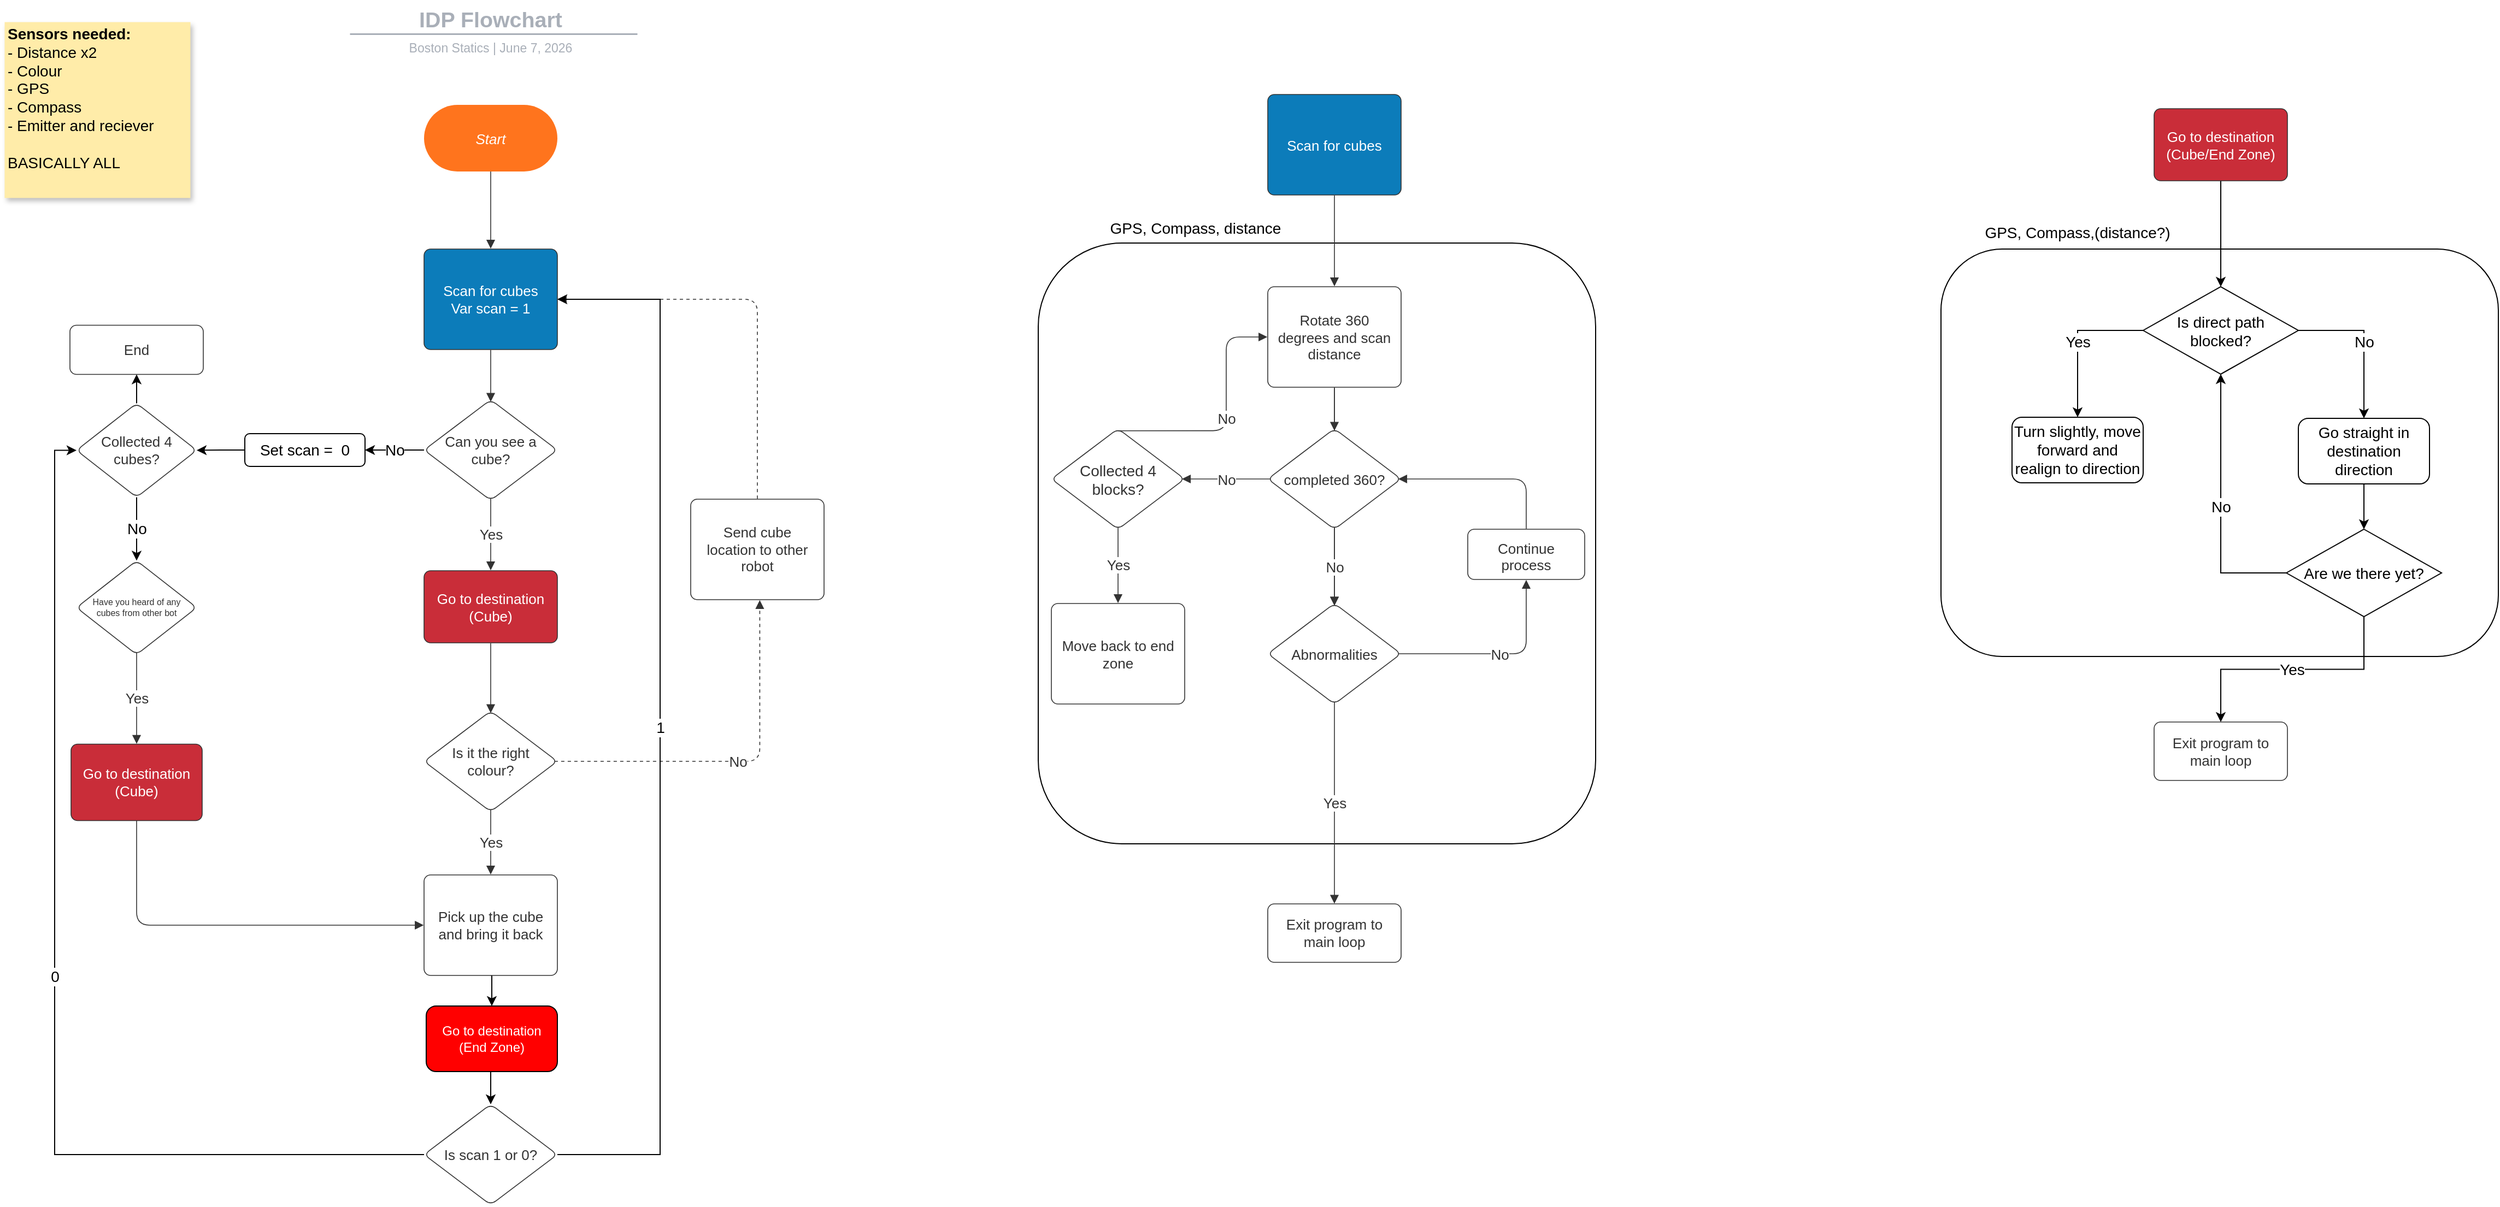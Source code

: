 <mxfile version="14.4.2" type="github">
  <diagram id="C5RBs43oDa-KdzZeNtuy" name="Page-1">
    <mxGraphModel dx="1577" dy="1103" grid="1" gridSize="10" guides="1" tooltips="1" connect="1" arrows="1" fold="1" page="1" pageScale="1" pageWidth="827" pageHeight="1169" math="0" shadow="0">
      <root>
        <mxCell id="WIyWlLk6GJQsqaUBKTNV-0" />
        <mxCell id="WIyWlLk6GJQsqaUBKTNV-1" parent="WIyWlLk6GJQsqaUBKTNV-0" />
        <mxCell id="dJJlxQguygPkiteVMr8E-66" value="" style="rounded=1;whiteSpace=wrap;html=1;fontSize=14;" parent="WIyWlLk6GJQsqaUBKTNV-1" vertex="1">
          <mxGeometry x="1812" y="257" width="510" height="373" as="geometry" />
        </mxCell>
        <mxCell id="dJJlxQguygPkiteVMr8E-60" value="" style="rounded=1;whiteSpace=wrap;html=1;fontSize=14;" parent="WIyWlLk6GJQsqaUBKTNV-1" vertex="1">
          <mxGeometry x="986" y="251.5" width="510" height="550" as="geometry" />
        </mxCell>
        <mxCell id="dJJlxQguygPkiteVMr8E-1" value="" style="group;dropTarget=0;" parent="WIyWlLk6GJQsqaUBKTNV-1" vertex="1">
          <mxGeometry x="165" y="30" width="640" height="45" as="geometry" />
        </mxCell>
        <UserObject label="IDP Flowchart" placeholders="1" lucidchartObjectId="SuaB0mNpY13K" id="dJJlxQguygPkiteVMr8E-2">
          <mxCell style="html=1;overflow=block;blockSpacing=1;whiteSpace=wrap;;whiteSpace=wrap;fontSize=19.7;fontColor=#a9afb8;fontStyle=1;align=center;spacingLeft=7;spacingRight=7;spacingTop=2;spacing=3;strokeOpacity=0;fillOpacity=0;rounded=1;absoluteArcSize=1;arcSize=12;fillColor=#ffffff;strokeWidth=1.5;" parent="dJJlxQguygPkiteVMr8E-1" vertex="1">
            <mxGeometry width="640" height="31" as="geometry" />
          </mxCell>
        </UserObject>
        <UserObject label="Boston Statics |  %date{mmmm d, yyyy}%" placeholders="1" lucidchartObjectId="SuaBzqFhpa1o" id="dJJlxQguygPkiteVMr8E-3">
          <mxCell style="html=1;overflow=block;blockSpacing=1;whiteSpace=wrap;;whiteSpace=wrap;fontSize=11.5;fontColor=#a9afb8;align=center;spacingLeft=7;spacingRight=7;spacingTop=2;spacing=3;strokeOpacity=0;fillOpacity=0;rounded=1;absoluteArcSize=1;arcSize=12;fillColor=#ffffff;strokeWidth=1.5;" parent="dJJlxQguygPkiteVMr8E-1" vertex="1">
            <mxGeometry y="31" width="640" height="14" as="geometry" />
          </mxCell>
        </UserObject>
        <UserObject label="" lucidchartObjectId="SuaBUnwJteK4" id="dJJlxQguygPkiteVMr8E-4">
          <mxCell style="html=1;jettySize=18;whiteSpace=wrap;fontSize=13;fontFamily=Helvetica;strokeColor=#a9afb8;strokeOpacity=100;strokeWidth=1.5;rounded=0;startArrow=none;;endArrow=none;;" parent="dJJlxQguygPkiteVMr8E-1" edge="1">
            <mxGeometry width="100" height="100" relative="1" as="geometry">
              <Array as="points" />
              <mxPoint x="191" y="30" as="sourcePoint" />
              <mxPoint x="454" y="30" as="targetPoint" />
            </mxGeometry>
          </mxCell>
        </UserObject>
        <UserObject label="Start" lucidchartObjectId="9NgdkFsleCgy" id="dJJlxQguygPkiteVMr8E-5">
          <mxCell style="html=1;overflow=block;blockSpacing=1;whiteSpace=wrap;rounded=1;arcSize=50;whiteSpace=wrap;fontSize=13;fontColor=#ffffff;fontStyle=2;spacing=3.8;strokeOpacity=0;fillOpacity=100;fillColor=#ff741d;strokeWidth=0.8;" parent="WIyWlLk6GJQsqaUBKTNV-1" vertex="1">
            <mxGeometry x="424" y="125" width="122" height="61" as="geometry" />
          </mxCell>
        </UserObject>
        <UserObject label="Scan for cubes&lt;br&gt;Var scan = 1" lucidchartObjectId="lOgdC.dZKNQT" id="dJJlxQguygPkiteVMr8E-6">
          <mxCell style="html=1;overflow=block;blockSpacing=1;whiteSpace=wrap;;whiteSpace=wrap;fontSize=13;fontColor=#ffffff;align=center;spacing=9;strokeColor=#333333;strokeOpacity=100;fillOpacity=100;rounded=1;absoluteArcSize=1;arcSize=12;fillColor=#0c7cba;strokeWidth=0.8;" parent="WIyWlLk6GJQsqaUBKTNV-1" vertex="1">
            <mxGeometry x="424" y="257" width="122" height="92" as="geometry" />
          </mxCell>
        </UserObject>
        <mxCell id="dJJlxQguygPkiteVMr8E-88" value="No" style="edgeStyle=orthogonalEdgeStyle;rounded=0;orthogonalLoop=1;jettySize=auto;html=1;exitX=0;exitY=0.5;exitDx=0;exitDy=0;entryX=1;entryY=0.5;entryDx=0;entryDy=0;fontSize=14;" parent="WIyWlLk6GJQsqaUBKTNV-1" source="dJJlxQguygPkiteVMr8E-7" target="dJJlxQguygPkiteVMr8E-86" edge="1">
          <mxGeometry relative="1" as="geometry" />
        </mxCell>
        <UserObject label="Can you see a cube?" lucidchartObjectId="zOgdpUxYtKY-" id="dJJlxQguygPkiteVMr8E-7">
          <mxCell style="html=1;overflow=block;blockSpacing=1;whiteSpace=wrap;rhombus;whiteSpace=wrap;fontSize=13;fontColor=#333333;align=center;spacing=3.8;strokeColor=#333333;strokeOpacity=100;fillOpacity=100;rounded=1;absoluteArcSize=1;arcSize=12;fillColor=#ffffff;strokeWidth=0.8;" parent="WIyWlLk6GJQsqaUBKTNV-1" vertex="1">
            <mxGeometry x="424" y="395" width="122" height="92" as="geometry" />
          </mxCell>
        </UserObject>
        <UserObject label="" lucidchartObjectId="IOgdlrfkNPIS" id="dJJlxQguygPkiteVMr8E-8">
          <mxCell style="html=1;jettySize=18;whiteSpace=wrap;fontSize=13;strokeColor=#333333;strokeOpacity=100;strokeWidth=0.8;rounded=1;arcSize=24;edgeStyle=orthogonalEdgeStyle;startArrow=none;;endArrow=block;endFill=1;;exitX=0.5;exitY=1.004;exitPerimeter=0;entryX=0.5;entryY=0.02;entryPerimeter=0;" parent="WIyWlLk6GJQsqaUBKTNV-1" source="dJJlxQguygPkiteVMr8E-6" target="dJJlxQguygPkiteVMr8E-7" edge="1">
            <mxGeometry width="100" height="100" relative="1" as="geometry">
              <Array as="points" />
            </mxGeometry>
          </mxCell>
        </UserObject>
        <UserObject label="End" lucidchartObjectId="LOgdOnnir~PV" id="dJJlxQguygPkiteVMr8E-9">
          <mxCell style="html=1;overflow=block;blockSpacing=1;whiteSpace=wrap;;whiteSpace=wrap;fontSize=13;fontColor=#333333;align=center;spacing=9;strokeColor=#333333;strokeOpacity=100;fillOpacity=100;rounded=1;absoluteArcSize=1;arcSize=12;fillColor=#ffffff;strokeWidth=0.8;" parent="WIyWlLk6GJQsqaUBKTNV-1" vertex="1">
            <mxGeometry x="100" y="326.75" width="122" height="45" as="geometry" />
          </mxCell>
        </UserObject>
        <UserObject label="Go to destination&lt;br&gt;(Cube)" lucidchartObjectId="1Ogd5eo7ZWg~" id="dJJlxQguygPkiteVMr8E-10">
          <mxCell style="html=1;overflow=block;blockSpacing=1;whiteSpace=wrap;;whiteSpace=wrap;fontSize=13;fontColor=#ffffff;align=center;spacing=9;strokeColor=#333333;strokeOpacity=100;fillOpacity=100;rounded=1;absoluteArcSize=1;arcSize=12;fillColor=#c92d39;strokeWidth=0.8;" parent="WIyWlLk6GJQsqaUBKTNV-1" vertex="1">
            <mxGeometry x="424" y="551.5" width="122" height="66" as="geometry" />
          </mxCell>
        </UserObject>
        <UserObject label="" lucidchartObjectId="9Ogd3tKeuUNf" id="dJJlxQguygPkiteVMr8E-11">
          <mxCell style="html=1;jettySize=18;whiteSpace=wrap;fontSize=13;fontColor=#333333;align=center;strokeColor=#333333;strokeOpacity=100;strokeWidth=0.8;rounded=1;arcSize=24;edgeStyle=orthogonalEdgeStyle;startArrow=none;;endArrow=block;endFill=1;;exitX=0.5;exitY=0.98;exitPerimeter=0;entryX=0.5;entryY=-0.006;entryPerimeter=0;" parent="WIyWlLk6GJQsqaUBKTNV-1" source="dJJlxQguygPkiteVMr8E-7" target="dJJlxQguygPkiteVMr8E-10" edge="1">
            <mxGeometry width="100" height="100" relative="1" as="geometry">
              <Array as="points" />
            </mxGeometry>
          </mxCell>
        </UserObject>
        <mxCell id="dJJlxQguygPkiteVMr8E-12" value="Yes" style="text;html=1;resizable=0;labelBackgroundColor=#ffffff;align=center;verticalAlign=middle;fontColor=#333333;;fontSize=13;" parent="dJJlxQguygPkiteVMr8E-11" vertex="1">
          <mxGeometry relative="1" as="geometry" />
        </mxCell>
        <UserObject label="Is it the right colour?" lucidchartObjectId="hPgdZzu7KEvy" id="dJJlxQguygPkiteVMr8E-13">
          <mxCell style="html=1;overflow=block;blockSpacing=1;whiteSpace=wrap;rhombus;whiteSpace=wrap;fontSize=13;fontColor=#333333;align=center;spacing=3.8;strokeColor=#333333;strokeOpacity=100;fillOpacity=100;rounded=1;absoluteArcSize=1;arcSize=12;fillColor=#ffffff;strokeWidth=0.8;" parent="WIyWlLk6GJQsqaUBKTNV-1" vertex="1">
            <mxGeometry x="424" y="680" width="122" height="92" as="geometry" />
          </mxCell>
        </UserObject>
        <UserObject label="" lucidchartObjectId="rPgdiyTj-ObY" id="dJJlxQguygPkiteVMr8E-14">
          <mxCell style="html=1;jettySize=18;whiteSpace=wrap;fontSize=13;strokeColor=#333333;strokeOpacity=100;strokeWidth=0.8;rounded=1;arcSize=24;edgeStyle=orthogonalEdgeStyle;startArrow=none;;endArrow=block;endFill=1;;exitX=0.5;exitY=1.006;exitPerimeter=0;entryX=0.5;entryY=0.02;entryPerimeter=0;" parent="WIyWlLk6GJQsqaUBKTNV-1" source="dJJlxQguygPkiteVMr8E-10" target="dJJlxQguygPkiteVMr8E-13" edge="1">
            <mxGeometry width="100" height="100" relative="1" as="geometry">
              <Array as="points" />
            </mxGeometry>
          </mxCell>
        </UserObject>
        <mxCell id="SdWHuPdAplGtI9XO5vYC-1" style="edgeStyle=orthogonalEdgeStyle;rounded=0;orthogonalLoop=1;jettySize=auto;html=1;exitX=0.5;exitY=1;exitDx=0;exitDy=0;entryX=0.5;entryY=0;entryDx=0;entryDy=0;fontColor=#FFFFFF;" edge="1" parent="WIyWlLk6GJQsqaUBKTNV-1" source="dJJlxQguygPkiteVMr8E-15" target="SdWHuPdAplGtI9XO5vYC-0">
          <mxGeometry relative="1" as="geometry" />
        </mxCell>
        <UserObject label="Pick up the cube and bring it back" lucidchartObjectId="yPgdUPQKCwhs" id="dJJlxQguygPkiteVMr8E-15">
          <mxCell style="html=1;overflow=block;blockSpacing=1;whiteSpace=wrap;;whiteSpace=wrap;fontSize=13;fontColor=#333333;align=center;spacing=9;strokeColor=#333333;strokeOpacity=100;fillOpacity=100;rounded=1;absoluteArcSize=1;arcSize=12;fillColor=#ffffff;strokeWidth=0.8;" parent="WIyWlLk6GJQsqaUBKTNV-1" vertex="1">
            <mxGeometry x="424" y="830" width="122" height="92" as="geometry" />
          </mxCell>
        </UserObject>
        <UserObject label="" lucidchartObjectId="FPgdR2r9awXG" id="dJJlxQguygPkiteVMr8E-16">
          <mxCell style="html=1;jettySize=18;whiteSpace=wrap;fontSize=13;fontColor=#333333;align=center;strokeColor=#333333;strokeOpacity=100;strokeWidth=0.8;rounded=1;arcSize=24;edgeStyle=orthogonalEdgeStyle;startArrow=none;;endArrow=block;endFill=1;;exitX=0.5;exitY=0.98;exitPerimeter=0;entryX=0.5;entryY=-0.004;entryPerimeter=0;" parent="WIyWlLk6GJQsqaUBKTNV-1" source="dJJlxQguygPkiteVMr8E-13" target="dJJlxQguygPkiteVMr8E-15" edge="1">
            <mxGeometry width="100" height="100" relative="1" as="geometry">
              <Array as="points" />
            </mxGeometry>
          </mxCell>
        </UserObject>
        <mxCell id="dJJlxQguygPkiteVMr8E-17" value="Yes" style="text;html=1;resizable=0;labelBackgroundColor=#ffffff;align=center;verticalAlign=middle;fontColor=#333333;;fontSize=13;" parent="dJJlxQguygPkiteVMr8E-16" vertex="1">
          <mxGeometry relative="1" as="geometry" />
        </mxCell>
        <UserObject label="" lucidchartObjectId="NPgdzGTEmcRD" id="dJJlxQguygPkiteVMr8E-18">
          <mxCell style="html=1;jettySize=18;whiteSpace=wrap;fontSize=13;strokeColor=#333333;strokeOpacity=100;strokeWidth=0.8;rounded=1;arcSize=24;edgeStyle=orthogonalEdgeStyle;startArrow=none;;endArrow=block;endFill=1;;exitX=0.5;exitY=1;exitPerimeter=0;entryX=0.5;entryY=-0.004;entryPerimeter=0;" parent="WIyWlLk6GJQsqaUBKTNV-1" source="dJJlxQguygPkiteVMr8E-5" target="dJJlxQguygPkiteVMr8E-6" edge="1">
            <mxGeometry width="100" height="100" relative="1" as="geometry">
              <Array as="points" />
            </mxGeometry>
          </mxCell>
        </UserObject>
        <UserObject label="Send cube location to other robot" lucidchartObjectId="F5qdEPKmY6vF" id="dJJlxQguygPkiteVMr8E-19">
          <mxCell style="html=1;overflow=block;blockSpacing=1;whiteSpace=wrap;;whiteSpace=wrap;fontSize=13;fontColor=#333333;align=center;spacing=9;strokeColor=#333333;strokeOpacity=100;fillOpacity=100;rounded=1;absoluteArcSize=1;arcSize=12;fillColor=#ffffff;strokeWidth=0.8;" parent="WIyWlLk6GJQsqaUBKTNV-1" vertex="1">
            <mxGeometry x="668" y="486" width="122" height="92" as="geometry" />
          </mxCell>
        </UserObject>
        <UserObject label="" lucidchartObjectId="85qdVLr7FTMq" id="dJJlxQguygPkiteVMr8E-20">
          <mxCell style="html=1;jettySize=18;whiteSpace=wrap;fontSize=13;strokeColor=#333333;strokeOpacity=100;dashed=1;fixDash=1;strokeWidth=0.8;rounded=1;arcSize=24;edgeStyle=orthogonalEdgeStyle;startArrow=none;;endArrow=block;endFill=1;;exitX=0.5;exitY=-0.004;exitPerimeter=0;entryX=1.003;entryY=0.5;entryPerimeter=0;" parent="WIyWlLk6GJQsqaUBKTNV-1" source="dJJlxQguygPkiteVMr8E-19" target="dJJlxQguygPkiteVMr8E-6" edge="1">
            <mxGeometry width="100" height="100" relative="1" as="geometry">
              <Array as="points" />
            </mxGeometry>
          </mxCell>
        </UserObject>
        <UserObject label="Scan for cubes" lucidchartObjectId="p7Rdc7oSih_Y" id="dJJlxQguygPkiteVMr8E-21">
          <mxCell style="html=1;overflow=block;blockSpacing=1;whiteSpace=wrap;;whiteSpace=wrap;fontSize=13;fontColor=#ffffff;align=center;spacing=9;strokeColor=#333333;strokeOpacity=100;fillOpacity=100;rounded=1;absoluteArcSize=1;arcSize=12;fillColor=#0c7cba;strokeWidth=0.8;" parent="WIyWlLk6GJQsqaUBKTNV-1" vertex="1">
            <mxGeometry x="1196" y="115.5" width="122" height="92" as="geometry" />
          </mxCell>
        </UserObject>
        <UserObject label="" lucidchartObjectId="T7RdyLbdhUTY" id="dJJlxQguygPkiteVMr8E-22">
          <mxCell style="html=1;jettySize=18;whiteSpace=wrap;fontSize=13;strokeColor=#333333;strokeOpacity=100;strokeWidth=0.8;rounded=1;arcSize=24;edgeStyle=orthogonalEdgeStyle;startArrow=none;;endArrow=block;endFill=1;;exitX=0.5;exitY=1.004;exitPerimeter=0;entryX=0.5;entryY=-0.004;entryPerimeter=0;" parent="WIyWlLk6GJQsqaUBKTNV-1" source="dJJlxQguygPkiteVMr8E-21" target="dJJlxQguygPkiteVMr8E-23" edge="1">
            <mxGeometry width="100" height="100" relative="1" as="geometry">
              <Array as="points" />
            </mxGeometry>
          </mxCell>
        </UserObject>
        <UserObject label="Rotate 360 degrees and scan distance" lucidchartObjectId="Y7RdSmHRw8ej" id="dJJlxQguygPkiteVMr8E-23">
          <mxCell style="html=1;overflow=block;blockSpacing=1;whiteSpace=wrap;;whiteSpace=wrap;fontSize=13;fontColor=#333333;align=center;spacing=9;strokeColor=#333333;strokeOpacity=100;fillOpacity=100;rounded=1;absoluteArcSize=1;arcSize=12;fillColor=#ffffff;strokeWidth=0.8;" parent="WIyWlLk6GJQsqaUBKTNV-1" vertex="1">
            <mxGeometry x="1196" y="291.5" width="122" height="92" as="geometry" />
          </mxCell>
        </UserObject>
        <UserObject label="" lucidchartObjectId="M9Rd~hsUxQXQ" id="dJJlxQguygPkiteVMr8E-24">
          <mxCell style="html=1;jettySize=18;whiteSpace=wrap;fontSize=13;strokeColor=#333333;strokeOpacity=100;strokeWidth=0.8;rounded=1;arcSize=24;edgeStyle=orthogonalEdgeStyle;startArrow=none;;endArrow=block;endFill=1;;exitX=0.5;exitY=1.004;exitPerimeter=0;entryX=0.5;entryY=0.02;entryPerimeter=0;" parent="WIyWlLk6GJQsqaUBKTNV-1" source="dJJlxQguygPkiteVMr8E-23" target="dJJlxQguygPkiteVMr8E-25" edge="1">
            <mxGeometry width="100" height="100" relative="1" as="geometry">
              <Array as="points" />
            </mxGeometry>
          </mxCell>
        </UserObject>
        <UserObject label="Abnormalities" lucidchartObjectId="N9Rdzvl6SbBw" id="dJJlxQguygPkiteVMr8E-25">
          <mxCell style="html=1;overflow=block;blockSpacing=1;whiteSpace=wrap;rhombus;whiteSpace=wrap;fontSize=13;fontColor=#333333;align=center;spacing=3.8;strokeColor=#333333;strokeOpacity=100;fillOpacity=100;rounded=1;absoluteArcSize=1;arcSize=12;fillColor=#ffffff;strokeWidth=0.8;" parent="WIyWlLk6GJQsqaUBKTNV-1" vertex="1">
            <mxGeometry x="1196" y="581.5" width="122" height="92" as="geometry" />
          </mxCell>
        </UserObject>
        <UserObject label="" lucidchartObjectId="j-RdCNG.Rt1u" id="dJJlxQguygPkiteVMr8E-26">
          <mxCell style="html=1;jettySize=18;whiteSpace=wrap;fontSize=13;fontColor=#333333;align=center;strokeColor=#333333;strokeOpacity=100;strokeWidth=0.8;rounded=1;arcSize=24;edgeStyle=orthogonalEdgeStyle;startArrow=none;;endArrow=block;endFill=1;;exitX=0.5;exitY=0.98;exitPerimeter=0;entryX=0.5;entryY=-0.004;entryPerimeter=0;" parent="WIyWlLk6GJQsqaUBKTNV-1" source="dJJlxQguygPkiteVMr8E-25" target="dJJlxQguygPkiteVMr8E-28" edge="1">
            <mxGeometry width="100" height="100" relative="1" as="geometry">
              <Array as="points" />
            </mxGeometry>
          </mxCell>
        </UserObject>
        <mxCell id="dJJlxQguygPkiteVMr8E-27" value="Yes" style="text;html=1;resizable=0;labelBackgroundColor=#ffffff;align=center;verticalAlign=middle;fontColor=#333333;;fontSize=13;" parent="dJJlxQguygPkiteVMr8E-26" vertex="1">
          <mxGeometry relative="1" as="geometry" />
        </mxCell>
        <UserObject label="Exit program to main loop" lucidchartObjectId="k-RdoiUV6bm8" id="dJJlxQguygPkiteVMr8E-28">
          <mxCell style="html=1;overflow=block;blockSpacing=1;whiteSpace=wrap;;whiteSpace=wrap;fontSize=13;fontColor=#333333;align=center;spacing=9;strokeColor=#333333;strokeOpacity=100;fillOpacity=100;rounded=1;absoluteArcSize=1;arcSize=12;fillColor=#ffffff;strokeWidth=0.8;" parent="WIyWlLk6GJQsqaUBKTNV-1" vertex="1">
            <mxGeometry x="1196" y="856.5" width="122" height="53.5" as="geometry" />
          </mxCell>
        </UserObject>
        <UserObject label="" lucidchartObjectId="neSd__aTtq_3" id="dJJlxQguygPkiteVMr8E-29">
          <mxCell style="html=1;jettySize=18;whiteSpace=wrap;fontSize=13;strokeColor=#333333;strokeOpacity=100;strokeWidth=0.8;rounded=1;arcSize=24;edgeStyle=orthogonalEdgeStyle;startArrow=none;;endArrow=block;endFill=1;;exitX=0.5;exitY=1.004;exitPerimeter=0;entryX=0.5;entryY=0.02;entryPerimeter=0;" parent="WIyWlLk6GJQsqaUBKTNV-1" source="dJJlxQguygPkiteVMr8E-23" target="dJJlxQguygPkiteVMr8E-30" edge="1">
            <mxGeometry width="100" height="100" relative="1" as="geometry">
              <Array as="points" />
            </mxGeometry>
          </mxCell>
        </UserObject>
        <UserObject label="completed 360?" lucidchartObjectId="oeSdA65h3JqT" id="dJJlxQguygPkiteVMr8E-30">
          <mxCell style="html=1;overflow=block;blockSpacing=1;whiteSpace=wrap;rhombus;whiteSpace=wrap;fontSize=13;fontColor=#333333;align=center;spacing=3.8;strokeColor=#333333;strokeOpacity=100;fillOpacity=100;rounded=1;absoluteArcSize=1;arcSize=12;fillColor=#ffffff;strokeWidth=0.8;" parent="WIyWlLk6GJQsqaUBKTNV-1" vertex="1">
            <mxGeometry x="1196" y="421.5" width="122" height="92" as="geometry" />
          </mxCell>
        </UserObject>
        <UserObject label="" lucidchartObjectId="ZeSdDQA0-AUj" id="dJJlxQguygPkiteVMr8E-31">
          <mxCell style="html=1;jettySize=18;whiteSpace=wrap;fontSize=13;fontColor=#333333;align=center;strokeColor=#333333;strokeOpacity=100;strokeWidth=0.8;rounded=1;arcSize=24;edgeStyle=orthogonalEdgeStyle;startArrow=none;;endArrow=block;endFill=1;;exitX=0.5;exitY=0.98;exitPerimeter=0;" parent="WIyWlLk6GJQsqaUBKTNV-1" source="dJJlxQguygPkiteVMr8E-30" edge="1">
            <mxGeometry width="100" height="100" relative="1" as="geometry">
              <Array as="points" />
              <mxPoint x="1257" y="583.5" as="targetPoint" />
            </mxGeometry>
          </mxCell>
        </UserObject>
        <mxCell id="dJJlxQguygPkiteVMr8E-32" value="No" style="text;html=1;resizable=0;labelBackgroundColor=#ffffff;align=center;verticalAlign=middle;fontColor=#333333;;fontSize=13;" parent="dJJlxQguygPkiteVMr8E-31" vertex="1">
          <mxGeometry relative="1" as="geometry" />
        </mxCell>
        <UserObject label="" lucidchartObjectId="XfSd8aX7n.cI" id="dJJlxQguygPkiteVMr8E-33">
          <mxCell style="html=1;jettySize=18;whiteSpace=wrap;fontSize=13;fontColor=#333333;align=center;strokeColor=#333333;strokeOpacity=100;strokeWidth=0.8;rounded=1;arcSize=24;edgeStyle=orthogonalEdgeStyle;startArrow=none;;endArrow=block;endFill=1;;exitX=0.021;exitY=0.5;exitPerimeter=0;entryX=0.979;entryY=0.5;entryPerimeter=0;" parent="WIyWlLk6GJQsqaUBKTNV-1" source="dJJlxQguygPkiteVMr8E-30" target="dJJlxQguygPkiteVMr8E-35" edge="1">
            <mxGeometry width="100" height="100" relative="1" as="geometry">
              <Array as="points" />
            </mxGeometry>
          </mxCell>
        </UserObject>
        <mxCell id="dJJlxQguygPkiteVMr8E-34" value="No" style="text;html=1;resizable=0;labelBackgroundColor=#ffffff;align=center;verticalAlign=middle;fontColor=#333333;;fontSize=13;" parent="dJJlxQguygPkiteVMr8E-33" vertex="1">
          <mxGeometry relative="1" as="geometry" />
        </mxCell>
        <UserObject label="Collected 4 blocks?" lucidchartObjectId="7fSdNaG_dBtg" id="dJJlxQguygPkiteVMr8E-35">
          <mxCell style="html=1;overflow=block;blockSpacing=1;whiteSpace=wrap;rhombus;whiteSpace=wrap;fontSize=14;fontColor=#333333;align=center;spacing=3.8;strokeColor=#333333;strokeOpacity=100;fillOpacity=100;rounded=1;absoluteArcSize=1;arcSize=12;fillColor=#ffffff;strokeWidth=0.8;" parent="WIyWlLk6GJQsqaUBKTNV-1" vertex="1">
            <mxGeometry x="998" y="421.5" width="122" height="92" as="geometry" />
          </mxCell>
        </UserObject>
        <UserObject label="" lucidchartObjectId="khSdvIFYvgPG" id="dJJlxQguygPkiteVMr8E-36">
          <mxCell style="html=1;jettySize=18;whiteSpace=wrap;fontSize=13;fontColor=#333333;align=center;strokeColor=#333333;strokeOpacity=100;strokeWidth=0.8;rounded=1;arcSize=24;edgeStyle=orthogonalEdgeStyle;startArrow=none;;endArrow=block;endFill=1;;exitX=0.5;exitY=0.98;exitPerimeter=0;entryX=0.5;entryY=-0.004;entryPerimeter=0;" parent="WIyWlLk6GJQsqaUBKTNV-1" source="dJJlxQguygPkiteVMr8E-35" target="dJJlxQguygPkiteVMr8E-38" edge="1">
            <mxGeometry width="100" height="100" relative="1" as="geometry">
              <Array as="points" />
            </mxGeometry>
          </mxCell>
        </UserObject>
        <mxCell id="dJJlxQguygPkiteVMr8E-37" value="Yes" style="text;html=1;resizable=0;labelBackgroundColor=#ffffff;align=center;verticalAlign=middle;fontColor=#333333;;fontSize=13;" parent="dJJlxQguygPkiteVMr8E-36" vertex="1">
          <mxGeometry relative="1" as="geometry" />
        </mxCell>
        <UserObject label="Move back to end zone" lucidchartObjectId="lhSdjDEG9UAW" id="dJJlxQguygPkiteVMr8E-38">
          <mxCell style="html=1;overflow=block;blockSpacing=1;whiteSpace=wrap;;whiteSpace=wrap;fontSize=13;fontColor=#333333;align=center;spacing=9;strokeColor=#333333;strokeOpacity=100;fillOpacity=100;rounded=1;absoluteArcSize=1;arcSize=12;fillColor=#ffffff;strokeWidth=0.8;" parent="WIyWlLk6GJQsqaUBKTNV-1" vertex="1">
            <mxGeometry x="998" y="581.5" width="122" height="92" as="geometry" />
          </mxCell>
        </UserObject>
        <UserObject label="" lucidchartObjectId="IhSdvdIhIhkG" id="dJJlxQguygPkiteVMr8E-39">
          <mxCell style="html=1;jettySize=18;whiteSpace=wrap;fontSize=13;fontColor=#333333;align=center;strokeColor=#333333;strokeOpacity=100;strokeWidth=0.8;rounded=1;arcSize=24;edgeStyle=orthogonalEdgeStyle;startArrow=none;;endArrow=block;endFill=1;;exitX=0.5;exitY=0.02;exitPerimeter=0;entryX=-0.003;entryY=0.5;entryPerimeter=0;" parent="WIyWlLk6GJQsqaUBKTNV-1" source="dJJlxQguygPkiteVMr8E-35" target="dJJlxQguygPkiteVMr8E-23" edge="1">
            <mxGeometry width="100" height="100" relative="1" as="geometry">
              <Array as="points" />
            </mxGeometry>
          </mxCell>
        </UserObject>
        <mxCell id="dJJlxQguygPkiteVMr8E-40" value="No" style="text;html=1;resizable=0;labelBackgroundColor=#ffffff;align=center;verticalAlign=middle;fontColor=#333333;;fontSize=13;" parent="dJJlxQguygPkiteVMr8E-39" vertex="1">
          <mxGeometry relative="1" as="geometry" />
        </mxCell>
        <UserObject label="" lucidchartObjectId="miSdMR8kxPeC" id="dJJlxQguygPkiteVMr8E-41">
          <mxCell style="html=1;jettySize=18;whiteSpace=wrap;fontSize=13;fontColor=#333333;align=center;strokeColor=#333333;strokeOpacity=100;strokeWidth=0.8;rounded=1;arcSize=24;edgeStyle=orthogonalEdgeStyle;startArrow=none;;endArrow=block;endFill=1;;exitX=0.979;exitY=0.5;exitPerimeter=0;entryX=0.5;entryY=1.008;entryPerimeter=0;" parent="WIyWlLk6GJQsqaUBKTNV-1" source="dJJlxQguygPkiteVMr8E-25" target="dJJlxQguygPkiteVMr8E-43" edge="1">
            <mxGeometry width="100" height="100" relative="1" as="geometry">
              <Array as="points" />
            </mxGeometry>
          </mxCell>
        </UserObject>
        <mxCell id="dJJlxQguygPkiteVMr8E-42" value="No" style="text;html=1;resizable=0;labelBackgroundColor=#ffffff;align=center;verticalAlign=middle;fontColor=#333333;;fontSize=13;" parent="dJJlxQguygPkiteVMr8E-41" vertex="1">
          <mxGeometry relative="1" as="geometry" />
        </mxCell>
        <UserObject label="Continue process" lucidchartObjectId="niSds6AtapOX" id="dJJlxQguygPkiteVMr8E-43">
          <mxCell style="html=1;overflow=block;blockSpacing=1;whiteSpace=wrap;;whiteSpace=wrap;fontSize=13;fontColor=#333333;align=center;spacing=9;strokeColor=#333333;strokeOpacity=100;fillOpacity=100;rounded=1;absoluteArcSize=1;arcSize=12;fillColor=#ffffff;strokeWidth=0.8;" parent="WIyWlLk6GJQsqaUBKTNV-1" vertex="1">
            <mxGeometry x="1379" y="513.5" width="107" height="46" as="geometry" />
          </mxCell>
        </UserObject>
        <UserObject label="" lucidchartObjectId="PiSdNTKQiVsu" id="dJJlxQguygPkiteVMr8E-44">
          <mxCell style="html=1;jettySize=18;whiteSpace=wrap;fontSize=13;strokeColor=#333333;strokeOpacity=100;strokeWidth=0.8;rounded=1;arcSize=24;edgeStyle=orthogonalEdgeStyle;startArrow=none;;endArrow=block;endFill=1;;exitX=0.5;exitY=-0.008;exitPerimeter=0;entryX=0.979;entryY=0.5;entryPerimeter=0;" parent="WIyWlLk6GJQsqaUBKTNV-1" source="dJJlxQguygPkiteVMr8E-43" target="dJJlxQguygPkiteVMr8E-30" edge="1">
            <mxGeometry width="100" height="100" relative="1" as="geometry">
              <Array as="points" />
            </mxGeometry>
          </mxCell>
        </UserObject>
        <UserObject label="" lucidchartObjectId="HnSdGtoBAKJ1" id="dJJlxQguygPkiteVMr8E-45">
          <mxCell style="html=1;jettySize=18;whiteSpace=wrap;fontSize=13;fontColor=#333333;align=center;strokeColor=#333333;strokeOpacity=100;dashed=1;fixDash=1;strokeWidth=0.8;rounded=1;arcSize=24;edgeStyle=orthogonalEdgeStyle;startArrow=none;;endArrow=block;endFill=1;;exitX=0.979;exitY=0.5;exitPerimeter=0;entryX=0.518;entryY=1.004;entryPerimeter=0;" parent="WIyWlLk6GJQsqaUBKTNV-1" source="dJJlxQguygPkiteVMr8E-13" target="dJJlxQguygPkiteVMr8E-19" edge="1">
            <mxGeometry width="100" height="100" relative="1" as="geometry">
              <Array as="points" />
            </mxGeometry>
          </mxCell>
        </UserObject>
        <mxCell id="dJJlxQguygPkiteVMr8E-46" value="No" style="text;html=1;resizable=0;labelBackgroundColor=#ffffff;align=center;verticalAlign=middle;fontColor=#333333;;fontSize=13;" parent="dJJlxQguygPkiteVMr8E-45" vertex="1">
          <mxGeometry relative="1" as="geometry" />
        </mxCell>
        <UserObject label="Sensors needed:&lt;br&gt;&lt;span style=&quot;font-weight: normal&quot;&gt;- Distance x2&lt;br&gt;- Colour&lt;br&gt;- GPS &lt;br&gt;- Compass&lt;br&gt;- Emitter and reciever&lt;br&gt;&lt;br&gt;BASICALLY ALL&lt;/span&gt;" lucidchartObjectId=".mSd3MZpU50T" id="dJJlxQguygPkiteVMr8E-48">
          <mxCell style="html=1;overflow=block;blockSpacing=1;whiteSpace=wrap;shadow=1;whiteSpace=wrap;fontSize=14;fontStyle=1;align=left;spacing=3.8;verticalAlign=top;strokeColor=none;fillColor=#FFECA9;strokeWidth=0;" parent="WIyWlLk6GJQsqaUBKTNV-1" vertex="1">
            <mxGeometry x="40" y="49" width="170" height="161" as="geometry" />
          </mxCell>
        </UserObject>
        <UserObject label="Have you heard of any cubes from other bot" lucidchartObjectId="7oSd.9Ylkt6g" id="dJJlxQguygPkiteVMr8E-49">
          <mxCell style="html=1;overflow=block;blockSpacing=1;whiteSpace=wrap;rhombus;whiteSpace=wrap;fontSize=8;fontColor=#333333;align=center;spacing=3.8;strokeColor=#333333;strokeOpacity=100;fillOpacity=100;rounded=1;absoluteArcSize=1;arcSize=12;fillColor=#ffffff;strokeWidth=0.8;" parent="WIyWlLk6GJQsqaUBKTNV-1" vertex="1">
            <mxGeometry x="106" y="542.25" width="110" height="86" as="geometry" />
          </mxCell>
        </UserObject>
        <UserObject label="" lucidchartObjectId="dqSd.j.ZbqF-" id="dJJlxQguygPkiteVMr8E-54">
          <mxCell style="html=1;jettySize=18;whiteSpace=wrap;fontSize=13;fontColor=#333333;align=center;strokeColor=#333333;strokeOpacity=100;strokeWidth=0.8;rounded=1;arcSize=24;edgeStyle=orthogonalEdgeStyle;startArrow=none;;endArrow=block;endFill=1;;exitX=0.5;exitY=0.98;exitPerimeter=0;entryX=0.5;entryY=-0.004;entryPerimeter=0;" parent="WIyWlLk6GJQsqaUBKTNV-1" source="dJJlxQguygPkiteVMr8E-49" target="dJJlxQguygPkiteVMr8E-56" edge="1">
            <mxGeometry width="100" height="100" relative="1" as="geometry">
              <Array as="points" />
            </mxGeometry>
          </mxCell>
        </UserObject>
        <mxCell id="dJJlxQguygPkiteVMr8E-55" value="Yes" style="text;html=1;resizable=0;labelBackgroundColor=#ffffff;align=center;verticalAlign=middle;fontColor=#333333;;fontSize=13;" parent="dJJlxQguygPkiteVMr8E-54" vertex="1">
          <mxGeometry relative="1" as="geometry" />
        </mxCell>
        <UserObject label="Go to destination&lt;br&gt;(Cube)" lucidchartObjectId="eqSdu0tdrlYu" id="dJJlxQguygPkiteVMr8E-56">
          <mxCell style="html=1;overflow=block;blockSpacing=1;whiteSpace=wrap;;whiteSpace=wrap;fontSize=13;fontColor=#ffffff;align=center;spacing=9;strokeColor=#333333;strokeOpacity=100;fillOpacity=100;rounded=1;absoluteArcSize=1;arcSize=12;fillColor=#c92d39;strokeWidth=0.8;" parent="WIyWlLk6GJQsqaUBKTNV-1" vertex="1">
            <mxGeometry x="101" y="710.25" width="120" height="70" as="geometry" />
          </mxCell>
        </UserObject>
        <UserObject label="" lucidchartObjectId="oqSd1fWyR7Sk" id="dJJlxQguygPkiteVMr8E-57">
          <mxCell style="html=1;jettySize=18;whiteSpace=wrap;fontSize=13;strokeColor=#333333;strokeOpacity=100;strokeWidth=0.8;rounded=1;arcSize=24;edgeStyle=orthogonalEdgeStyle;startArrow=none;;endArrow=block;endFill=1;;exitX=0.5;exitY=1.004;exitPerimeter=0;entryX=-0.003;entryY=0.5;entryPerimeter=0;" parent="WIyWlLk6GJQsqaUBKTNV-1" source="dJJlxQguygPkiteVMr8E-56" target="dJJlxQguygPkiteVMr8E-15" edge="1">
            <mxGeometry width="100" height="100" relative="1" as="geometry">
              <Array as="points" />
            </mxGeometry>
          </mxCell>
        </UserObject>
        <mxCell id="dJJlxQguygPkiteVMr8E-63" style="edgeStyle=orthogonalEdgeStyle;rounded=0;orthogonalLoop=1;jettySize=auto;html=1;exitX=0.5;exitY=1;exitDx=0;exitDy=0;fontSize=14;entryX=0.5;entryY=0;entryDx=0;entryDy=0;" parent="WIyWlLk6GJQsqaUBKTNV-1" source="dJJlxQguygPkiteVMr8E-61" edge="1">
          <mxGeometry relative="1" as="geometry">
            <mxPoint x="2068" y="291.5" as="targetPoint" />
          </mxGeometry>
        </mxCell>
        <UserObject label="Go to destination (Cube/End Zone)" lucidchartObjectId="1Ogd5eo7ZWg~" id="dJJlxQguygPkiteVMr8E-61">
          <mxCell style="html=1;overflow=block;blockSpacing=1;whiteSpace=wrap;;whiteSpace=wrap;fontSize=13;fontColor=#ffffff;align=center;spacing=9;strokeColor=#333333;strokeOpacity=100;fillOpacity=100;rounded=1;absoluteArcSize=1;arcSize=12;fillColor=#c92d39;strokeWidth=0.8;" parent="WIyWlLk6GJQsqaUBKTNV-1" vertex="1">
            <mxGeometry x="2007" y="128.5" width="122" height="66" as="geometry" />
          </mxCell>
        </UserObject>
        <mxCell id="dJJlxQguygPkiteVMr8E-70" value="No" style="edgeStyle=orthogonalEdgeStyle;rounded=0;orthogonalLoop=1;jettySize=auto;html=1;exitX=1;exitY=0.5;exitDx=0;exitDy=0;entryX=0.5;entryY=0;entryDx=0;entryDy=0;fontSize=14;" parent="WIyWlLk6GJQsqaUBKTNV-1" source="dJJlxQguygPkiteVMr8E-67" target="dJJlxQguygPkiteVMr8E-69" edge="1">
          <mxGeometry relative="1" as="geometry" />
        </mxCell>
        <mxCell id="dJJlxQguygPkiteVMr8E-72" value="Yes" style="edgeStyle=orthogonalEdgeStyle;rounded=0;orthogonalLoop=1;jettySize=auto;html=1;exitX=0;exitY=0.5;exitDx=0;exitDy=0;fontSize=14;" parent="WIyWlLk6GJQsqaUBKTNV-1" source="dJJlxQguygPkiteVMr8E-67" target="dJJlxQguygPkiteVMr8E-71" edge="1">
          <mxGeometry relative="1" as="geometry" />
        </mxCell>
        <mxCell id="dJJlxQguygPkiteVMr8E-67" value="Is direct path blocked?" style="rhombus;whiteSpace=wrap;html=1;fontSize=14;" parent="WIyWlLk6GJQsqaUBKTNV-1" vertex="1">
          <mxGeometry x="1997" y="291.5" width="142" height="80" as="geometry" />
        </mxCell>
        <mxCell id="dJJlxQguygPkiteVMr8E-75" style="edgeStyle=orthogonalEdgeStyle;rounded=0;orthogonalLoop=1;jettySize=auto;html=1;exitX=0.5;exitY=1;exitDx=0;exitDy=0;entryX=0.5;entryY=0;entryDx=0;entryDy=0;fontSize=14;" parent="WIyWlLk6GJQsqaUBKTNV-1" source="dJJlxQguygPkiteVMr8E-69" target="dJJlxQguygPkiteVMr8E-74" edge="1">
          <mxGeometry relative="1" as="geometry" />
        </mxCell>
        <mxCell id="dJJlxQguygPkiteVMr8E-69" value="Go straight in destination direction" style="rounded=1;whiteSpace=wrap;html=1;fontSize=14;" parent="WIyWlLk6GJQsqaUBKTNV-1" vertex="1">
          <mxGeometry x="2139" y="412" width="120" height="60" as="geometry" />
        </mxCell>
        <mxCell id="dJJlxQguygPkiteVMr8E-71" value="Turn slightly, move forward and realign to direction" style="rounded=1;whiteSpace=wrap;html=1;fontSize=14;" parent="WIyWlLk6GJQsqaUBKTNV-1" vertex="1">
          <mxGeometry x="1877" y="411" width="120" height="60" as="geometry" />
        </mxCell>
        <mxCell id="dJJlxQguygPkiteVMr8E-76" value="No" style="edgeStyle=orthogonalEdgeStyle;rounded=0;orthogonalLoop=1;jettySize=auto;html=1;exitX=0;exitY=0.5;exitDx=0;exitDy=0;entryX=0.5;entryY=1;entryDx=0;entryDy=0;fontSize=14;" parent="WIyWlLk6GJQsqaUBKTNV-1" source="dJJlxQguygPkiteVMr8E-74" target="dJJlxQguygPkiteVMr8E-67" edge="1">
          <mxGeometry relative="1" as="geometry" />
        </mxCell>
        <mxCell id="dJJlxQguygPkiteVMr8E-79" value="Yes" style="edgeStyle=orthogonalEdgeStyle;rounded=0;orthogonalLoop=1;jettySize=auto;html=1;exitX=0.5;exitY=1;exitDx=0;exitDy=0;fontSize=14;" parent="WIyWlLk6GJQsqaUBKTNV-1" source="dJJlxQguygPkiteVMr8E-74" target="dJJlxQguygPkiteVMr8E-78" edge="1">
          <mxGeometry relative="1" as="geometry" />
        </mxCell>
        <mxCell id="dJJlxQguygPkiteVMr8E-74" value="Are we there yet?" style="rhombus;whiteSpace=wrap;html=1;fontSize=14;" parent="WIyWlLk6GJQsqaUBKTNV-1" vertex="1">
          <mxGeometry x="2128" y="513.5" width="142" height="80" as="geometry" />
        </mxCell>
        <UserObject label="Exit program to main loop" lucidchartObjectId="k-RdoiUV6bm8" id="dJJlxQguygPkiteVMr8E-78">
          <mxCell style="html=1;overflow=block;blockSpacing=1;whiteSpace=wrap;;whiteSpace=wrap;fontSize=13;fontColor=#333333;align=center;spacing=9;strokeColor=#333333;strokeOpacity=100;fillOpacity=100;rounded=1;absoluteArcSize=1;arcSize=12;fillColor=#ffffff;strokeWidth=0.8;" parent="WIyWlLk6GJQsqaUBKTNV-1" vertex="1">
            <mxGeometry x="2007" y="690" width="122" height="53.5" as="geometry" />
          </mxCell>
        </UserObject>
        <mxCell id="dJJlxQguygPkiteVMr8E-80" value="GPS, Compass,(distance?)" style="text;html=1;strokeColor=none;fillColor=none;align=center;verticalAlign=middle;whiteSpace=wrap;rounded=0;fontSize=14;" parent="WIyWlLk6GJQsqaUBKTNV-1" vertex="1">
          <mxGeometry x="1847" y="231.5" width="180" height="20" as="geometry" />
        </mxCell>
        <mxCell id="dJJlxQguygPkiteVMr8E-81" value="GPS, Compass, distance" style="text;html=1;strokeColor=none;fillColor=none;align=center;verticalAlign=middle;whiteSpace=wrap;rounded=0;fontSize=14;" parent="WIyWlLk6GJQsqaUBKTNV-1" vertex="1">
          <mxGeometry x="1040" y="227.5" width="180" height="20" as="geometry" />
        </mxCell>
        <mxCell id="dJJlxQguygPkiteVMr8E-85" value="No" style="edgeStyle=orthogonalEdgeStyle;rounded=0;orthogonalLoop=1;jettySize=auto;html=1;exitX=0.5;exitY=1;exitDx=0;exitDy=0;entryX=0.5;entryY=0;entryDx=0;entryDy=0;fontSize=14;" parent="WIyWlLk6GJQsqaUBKTNV-1" source="dJJlxQguygPkiteVMr8E-82" target="dJJlxQguygPkiteVMr8E-49" edge="1">
          <mxGeometry relative="1" as="geometry" />
        </mxCell>
        <mxCell id="dJJlxQguygPkiteVMr8E-90" style="edgeStyle=orthogonalEdgeStyle;rounded=0;orthogonalLoop=1;jettySize=auto;html=1;exitX=0.5;exitY=0;exitDx=0;exitDy=0;entryX=0.5;entryY=1;entryDx=0;entryDy=0;fontSize=14;" parent="WIyWlLk6GJQsqaUBKTNV-1" source="dJJlxQguygPkiteVMr8E-82" target="dJJlxQguygPkiteVMr8E-9" edge="1">
          <mxGeometry relative="1" as="geometry" />
        </mxCell>
        <UserObject label="&lt;font style=&quot;font-size: 13px&quot;&gt;Collected 4 cubes?&lt;/font&gt;" lucidchartObjectId="7oSd.9Ylkt6g" id="dJJlxQguygPkiteVMr8E-82">
          <mxCell style="html=1;overflow=block;blockSpacing=1;whiteSpace=wrap;rhombus;whiteSpace=wrap;fontSize=8;fontColor=#333333;align=center;spacing=3.8;strokeColor=#333333;strokeOpacity=100;fillOpacity=100;rounded=1;absoluteArcSize=1;arcSize=12;fillColor=#ffffff;strokeWidth=0.8;" parent="WIyWlLk6GJQsqaUBKTNV-1" vertex="1">
            <mxGeometry x="106" y="398.25" width="110" height="86" as="geometry" />
          </mxCell>
        </UserObject>
        <mxCell id="dJJlxQguygPkiteVMr8E-89" style="edgeStyle=orthogonalEdgeStyle;rounded=0;orthogonalLoop=1;jettySize=auto;html=1;exitX=0;exitY=0.5;exitDx=0;exitDy=0;entryX=1;entryY=0.5;entryDx=0;entryDy=0;fontSize=14;" parent="WIyWlLk6GJQsqaUBKTNV-1" source="dJJlxQguygPkiteVMr8E-86" target="dJJlxQguygPkiteVMr8E-82" edge="1">
          <mxGeometry relative="1" as="geometry" />
        </mxCell>
        <mxCell id="dJJlxQguygPkiteVMr8E-86" value="Set scan = &amp;nbsp;0" style="rounded=1;whiteSpace=wrap;html=1;fontSize=14;" parent="WIyWlLk6GJQsqaUBKTNV-1" vertex="1">
          <mxGeometry x="260" y="426" width="110" height="30" as="geometry" />
        </mxCell>
        <mxCell id="dJJlxQguygPkiteVMr8E-92" value="0" style="edgeStyle=orthogonalEdgeStyle;rounded=0;orthogonalLoop=1;jettySize=auto;html=1;exitX=0;exitY=0.5;exitDx=0;exitDy=0;entryX=0;entryY=0.5;entryDx=0;entryDy=0;fontSize=14;" parent="WIyWlLk6GJQsqaUBKTNV-1" source="dJJlxQguygPkiteVMr8E-91" target="dJJlxQguygPkiteVMr8E-82" edge="1">
          <mxGeometry relative="1" as="geometry" />
        </mxCell>
        <mxCell id="dJJlxQguygPkiteVMr8E-94" value="1" style="edgeStyle=orthogonalEdgeStyle;rounded=0;orthogonalLoop=1;jettySize=auto;html=1;exitX=1;exitY=0.5;exitDx=0;exitDy=0;entryX=1;entryY=0.5;entryDx=0;entryDy=0;fontSize=14;" parent="WIyWlLk6GJQsqaUBKTNV-1" source="dJJlxQguygPkiteVMr8E-91" target="dJJlxQguygPkiteVMr8E-6" edge="1">
          <mxGeometry relative="1" as="geometry">
            <Array as="points">
              <mxPoint x="640" y="1086" />
              <mxPoint x="640" y="303" />
            </Array>
          </mxGeometry>
        </mxCell>
        <UserObject label="Is scan 1 or 0?" lucidchartObjectId="hPgdZzu7KEvy" id="dJJlxQguygPkiteVMr8E-91">
          <mxCell style="html=1;overflow=block;blockSpacing=1;whiteSpace=wrap;rhombus;whiteSpace=wrap;fontSize=13;fontColor=#333333;align=center;spacing=3.8;strokeColor=#333333;strokeOpacity=100;fillOpacity=100;rounded=1;absoluteArcSize=1;arcSize=12;fillColor=#ffffff;strokeWidth=0.8;" parent="WIyWlLk6GJQsqaUBKTNV-1" vertex="1">
            <mxGeometry x="424" y="1040" width="122" height="92" as="geometry" />
          </mxCell>
        </UserObject>
        <mxCell id="SdWHuPdAplGtI9XO5vYC-2" style="edgeStyle=orthogonalEdgeStyle;rounded=0;orthogonalLoop=1;jettySize=auto;html=1;exitX=0.5;exitY=1;exitDx=0;exitDy=0;entryX=0.5;entryY=0;entryDx=0;entryDy=0;fontColor=#FFFFFF;" edge="1" parent="WIyWlLk6GJQsqaUBKTNV-1" source="SdWHuPdAplGtI9XO5vYC-0" target="dJJlxQguygPkiteVMr8E-91">
          <mxGeometry relative="1" as="geometry" />
        </mxCell>
        <mxCell id="SdWHuPdAplGtI9XO5vYC-0" value="Go to destination (End Zone)" style="rounded=1;whiteSpace=wrap;html=1;fillColor=#FF0000;fontColor=#FFFFFF;" vertex="1" parent="WIyWlLk6GJQsqaUBKTNV-1">
          <mxGeometry x="426" y="950" width="120" height="60" as="geometry" />
        </mxCell>
      </root>
    </mxGraphModel>
  </diagram>
</mxfile>
